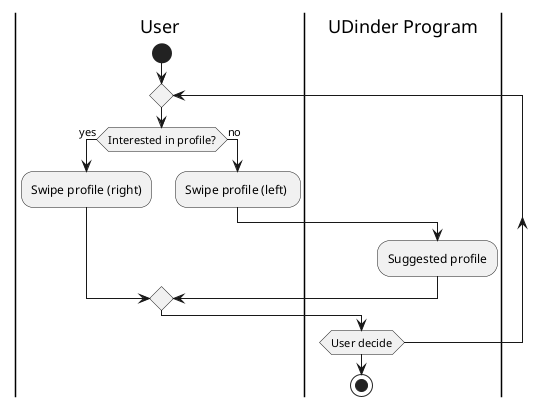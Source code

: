 @startuml swipe_funtion_AD
|User|
start
repeat
    |User|
    if (Interested in profile?) then (yes)
        :Swipe profile (right);
    else (no)
        :Swipe profile (left) ;
        |UDinder Program|
        :Suggested profile;
    endif
repeat while (User decide)
stop
@enduml
